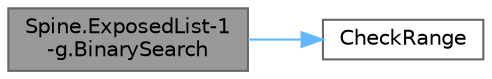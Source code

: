 digraph "Spine.ExposedList-1-g.BinarySearch"
{
 // LATEX_PDF_SIZE
  bgcolor="transparent";
  edge [fontname=Helvetica,fontsize=10,labelfontname=Helvetica,labelfontsize=10];
  node [fontname=Helvetica,fontsize=10,shape=box,height=0.2,width=0.4];
  rankdir="LR";
  Node1 [id="Node000001",label="Spine.ExposedList-1\l-g.BinarySearch",height=0.2,width=0.4,color="gray40", fillcolor="grey60", style="filled", fontcolor="black",tooltip=" "];
  Node1 -> Node2 [id="edge2_Node000001_Node000002",color="steelblue1",style="solid",tooltip=" "];
  Node2 [id="Node000002",label="CheckRange",height=0.2,width=0.4,color="grey40", fillcolor="white", style="filled",URL="$test__concurrent__associative__common_8h.html#aa351572fd937b8ce93cf1b5295d9d35e",tooltip=" "];
}
